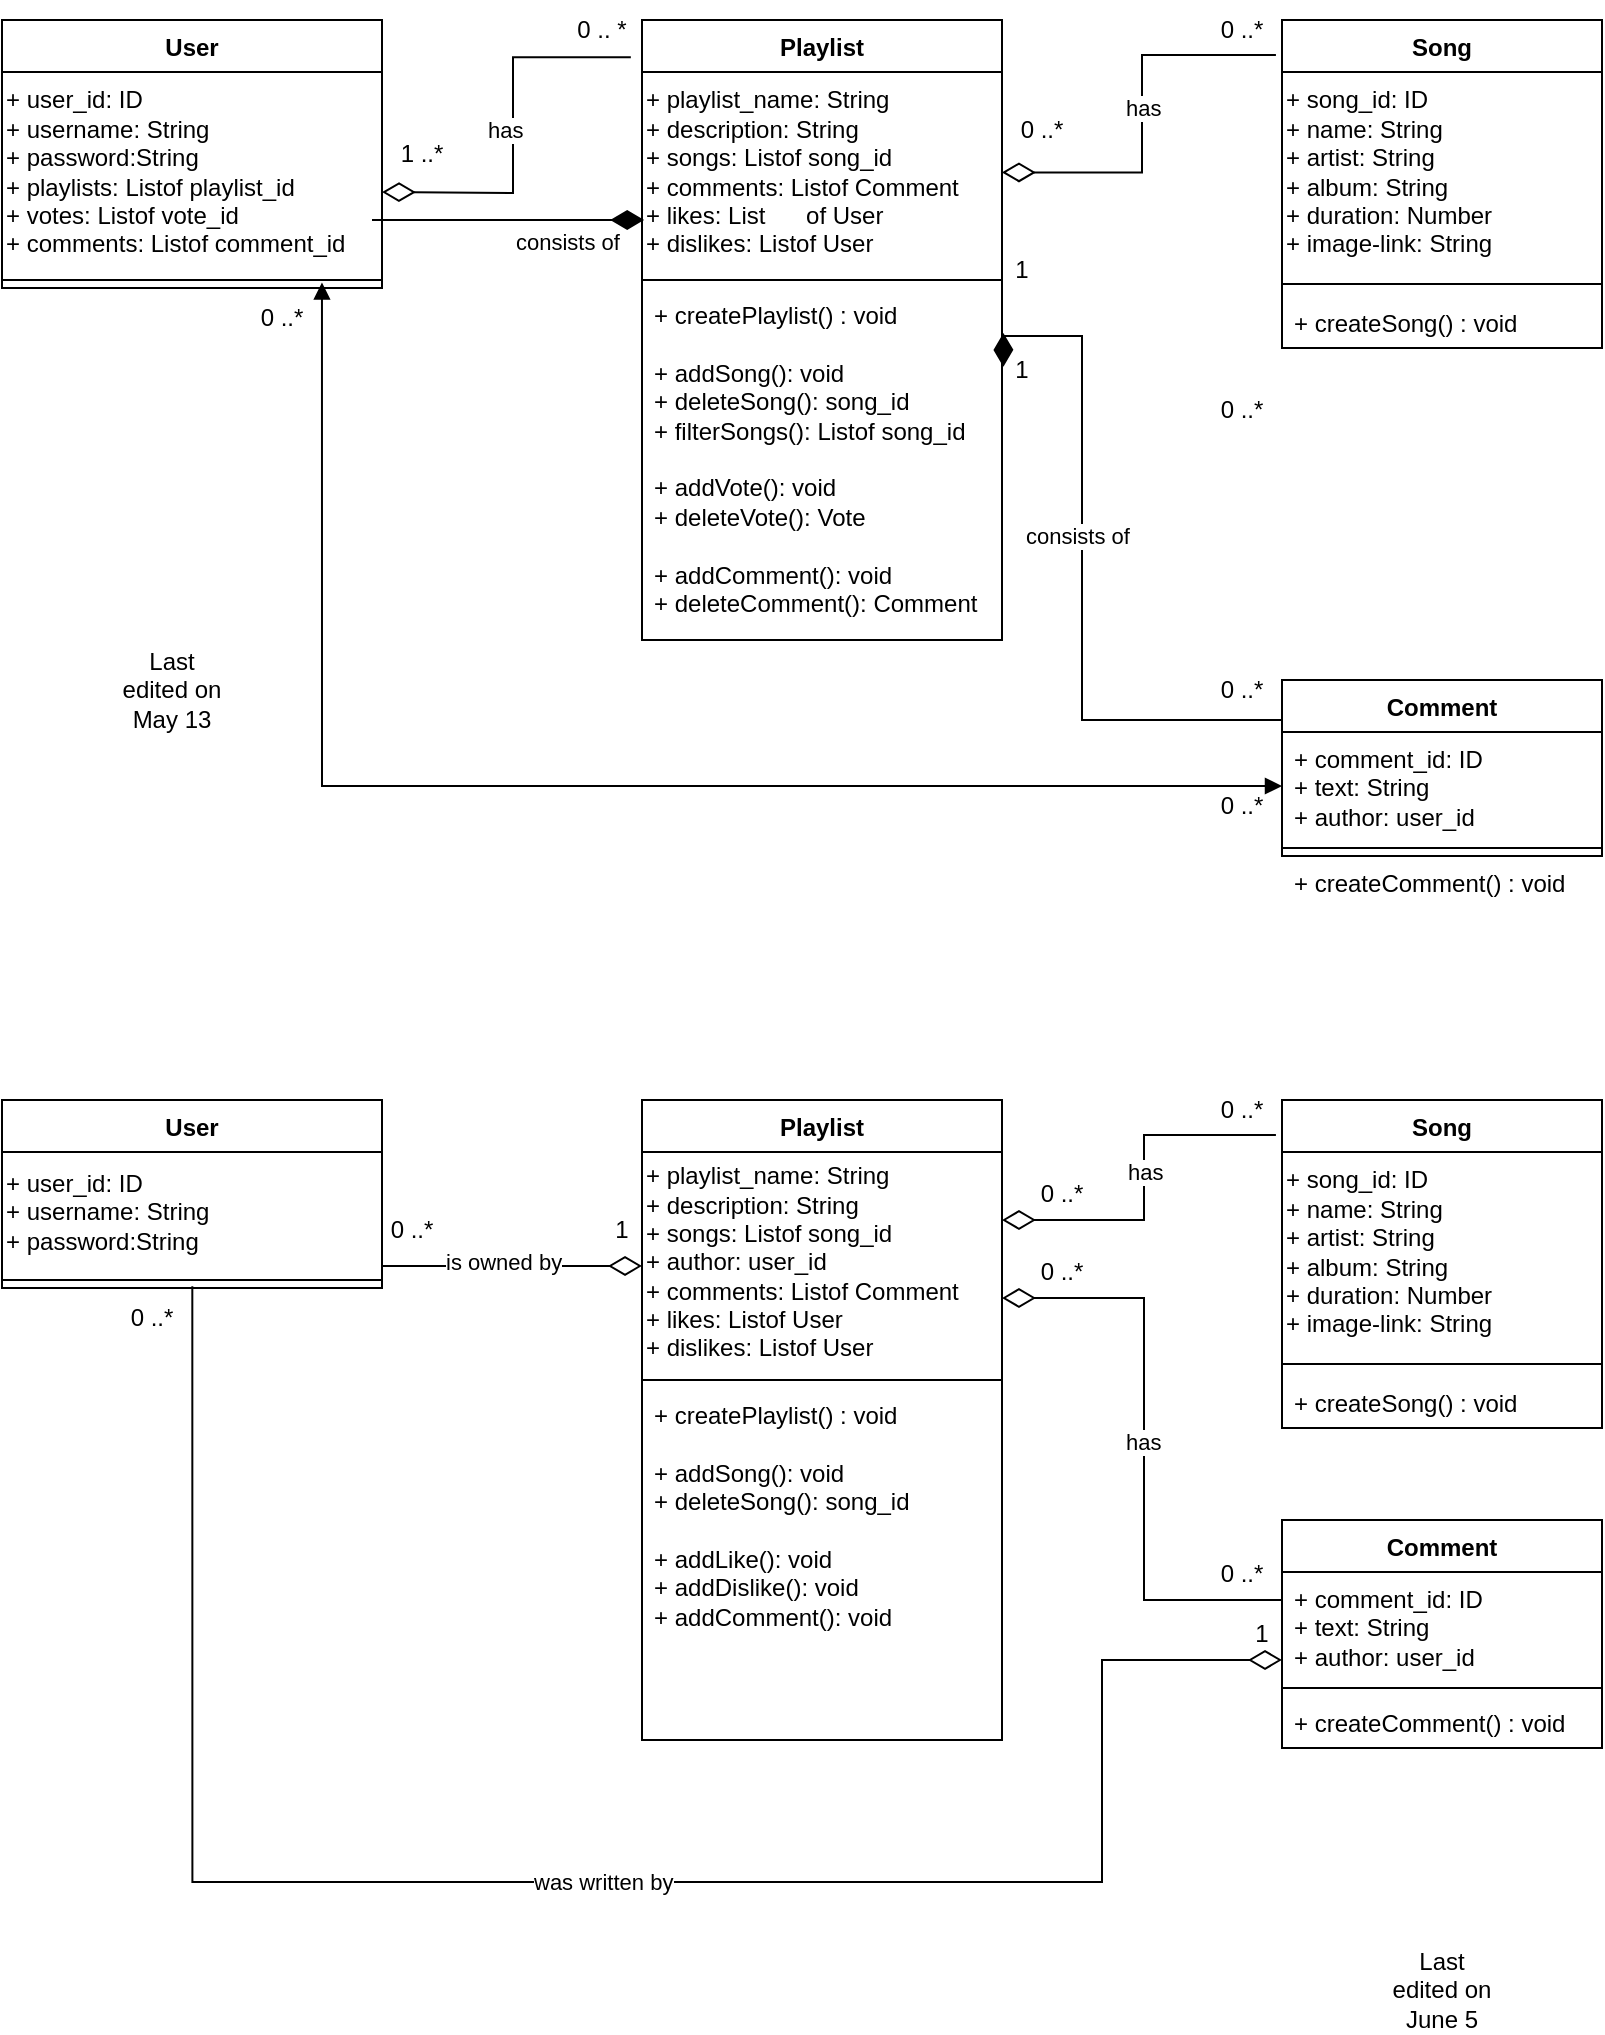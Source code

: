 <mxfile version="24.5.2" type="google">
  <diagram name="Page-1" id="3O3B5rHhHJ9zM2jJsyiS">
    <mxGraphModel grid="1" page="1" gridSize="10" guides="1" tooltips="1" connect="1" arrows="1" fold="1" pageScale="1" pageWidth="850" pageHeight="1100" math="0" shadow="0">
      <root>
        <mxCell id="0" />
        <mxCell id="1" parent="0" />
        <mxCell id="oV-xfCnzLCMi6xJUG7Fb-5" value="has" style="endArrow=none;html=1;endSize=12;startArrow=diamondThin;startSize=14;startFill=0;edgeStyle=orthogonalEdgeStyle;align=left;verticalAlign=bottom;rounded=0;endFill=0;entryX=-0.019;entryY=0.107;entryDx=0;entryDy=0;entryPerimeter=0;exitX=1;exitY=0.502;exitDx=0;exitDy=0;exitPerimeter=0;" edge="1" parent="1" source="oV-xfCnzLCMi6xJUG7Fb-21" target="oV-xfCnzLCMi6xJUG7Fb-12">
          <mxGeometry x="-0.043" y="10" relative="1" as="geometry">
            <mxPoint x="526" y="125" as="sourcePoint" />
            <mxPoint x="395" y="386.5" as="targetPoint" />
            <mxPoint as="offset" />
          </mxGeometry>
        </mxCell>
        <mxCell id="oV-xfCnzLCMi6xJUG7Fb-6" value="has" style="endArrow=none;html=1;endSize=12;startArrow=diamondThin;startSize=14;startFill=0;edgeStyle=orthogonalEdgeStyle;align=left;verticalAlign=bottom;rounded=0;endFill=0;entryX=-0.031;entryY=0.06;entryDx=0;entryDy=0;entryPerimeter=0;" edge="1" parent="1" target="oV-xfCnzLCMi6xJUG7Fb-20">
          <mxGeometry x="-0.084" y="15" relative="1" as="geometry">
            <mxPoint x="215" y="126" as="sourcePoint" />
            <mxPoint x="-95.0" y="107.3" as="targetPoint" />
            <mxPoint as="offset" />
          </mxGeometry>
        </mxCell>
        <mxCell id="oV-xfCnzLCMi6xJUG7Fb-12" value="Song" style="swimlane;fontStyle=1;align=center;verticalAlign=top;childLayout=stackLayout;horizontal=1;startSize=26;horizontalStack=0;resizeParent=1;resizeParentMax=0;resizeLast=0;collapsible=1;marginBottom=0;whiteSpace=wrap;html=1;" vertex="1" parent="1">
          <mxGeometry x="665" y="40" width="160" height="164" as="geometry" />
        </mxCell>
        <mxCell id="oV-xfCnzLCMi6xJUG7Fb-16" value="&lt;div style=&quot;&quot;&gt;+ song_id: ID&lt;/div&gt;+ name: String&lt;div&gt;+ artist: String&lt;/div&gt;&lt;div&gt;+ album: String&lt;/div&gt;&lt;div&gt;+ duration: Number&lt;/div&gt;&lt;div&gt;+ image-link: String&lt;/div&gt;" style="text;html=1;align=left;verticalAlign=middle;resizable=0;points=[];autosize=1;strokeColor=none;fillColor=none;" vertex="1" parent="oV-xfCnzLCMi6xJUG7Fb-12">
          <mxGeometry y="26" width="160" height="100" as="geometry" />
        </mxCell>
        <mxCell id="oV-xfCnzLCMi6xJUG7Fb-14" value="" style="line;strokeWidth=1;fillColor=none;align=left;verticalAlign=middle;spacingTop=-1;spacingLeft=3;spacingRight=3;rotatable=0;labelPosition=right;points=[];portConstraint=eastwest;strokeColor=inherit;" vertex="1" parent="oV-xfCnzLCMi6xJUG7Fb-12">
          <mxGeometry y="126" width="160" height="12" as="geometry" />
        </mxCell>
        <mxCell id="jWRxkWKOIwCTB0fjxyMb-1" value="&lt;div&gt;&lt;div&gt;+ createSong() : void&lt;/div&gt;&lt;/div&gt;" style="text;strokeColor=none;fillColor=none;align=left;verticalAlign=top;spacingLeft=4;spacingRight=4;overflow=hidden;rotatable=0;points=[[0,0.5],[1,0.5]];portConstraint=eastwest;whiteSpace=wrap;html=1;" vertex="1" parent="oV-xfCnzLCMi6xJUG7Fb-12">
          <mxGeometry y="138" width="160" height="26" as="geometry" />
        </mxCell>
        <mxCell id="oV-xfCnzLCMi6xJUG7Fb-20" value="Playlist" style="swimlane;fontStyle=1;align=center;verticalAlign=top;childLayout=stackLayout;horizontal=1;startSize=26;horizontalStack=0;resizeParent=1;resizeParentMax=0;resizeLast=0;collapsible=1;marginBottom=0;whiteSpace=wrap;html=1;" vertex="1" parent="1">
          <mxGeometry x="345" y="40" width="180" height="310" as="geometry" />
        </mxCell>
        <mxCell id="oV-xfCnzLCMi6xJUG7Fb-21" value="&lt;div style=&quot;&quot;&gt;+ playlist_name: String&lt;div&gt;+ description: String&lt;/div&gt;&lt;div&gt;+ songs: Listof song_id&lt;/div&gt;&lt;div&gt;+ comments: Listof Comment&lt;/div&gt;&lt;div&gt;+ likes: List&lt;span style=&quot;white-space: pre;&quot;&gt;&#x9;&lt;/span&gt;&lt;span style=&quot;background-color: initial;&quot;&gt;of User&lt;/span&gt;&lt;/div&gt;&lt;div&gt;+ dislikes: Listof User&lt;/div&gt;&lt;/div&gt;" style="text;html=1;align=left;verticalAlign=middle;resizable=0;points=[];autosize=1;strokeColor=none;fillColor=none;" vertex="1" parent="oV-xfCnzLCMi6xJUG7Fb-20">
          <mxGeometry y="26" width="180" height="100" as="geometry" />
        </mxCell>
        <mxCell id="oV-xfCnzLCMi6xJUG7Fb-22" value="" style="line;strokeWidth=1;fillColor=none;align=left;verticalAlign=middle;spacingTop=-1;spacingLeft=3;spacingRight=3;rotatable=0;labelPosition=right;points=[];portConstraint=eastwest;strokeColor=inherit;" vertex="1" parent="oV-xfCnzLCMi6xJUG7Fb-20">
          <mxGeometry y="126" width="180" height="8" as="geometry" />
        </mxCell>
        <mxCell id="daSE4AZXsaAKjnfObcW8-12" value="&lt;div&gt;&lt;div&gt;+ createPlaylist() : void&lt;/div&gt;&lt;div&gt;&lt;br&gt;&lt;/div&gt;&lt;div&gt;+ addSong(): void&lt;/div&gt;&lt;div&gt;+ deleteSong(): song_id&lt;/div&gt;&lt;/div&gt;&lt;div&gt;+ filterSongs(): Listof song_id&lt;br&gt;&lt;/div&gt;&lt;div&gt;&lt;br&gt;&lt;/div&gt;&lt;div&gt;&lt;div&gt;+ addVote(): void&lt;/div&gt;&lt;div&gt;+ deleteVote(): Vote&lt;/div&gt;&lt;/div&gt;&lt;div&gt;&lt;br&gt;&lt;/div&gt;&lt;div&gt;+ addComment(): void&lt;/div&gt;&lt;div&gt;+ deleteComment(): Comment&lt;/div&gt;" style="text;strokeColor=none;fillColor=none;align=left;verticalAlign=top;spacingLeft=4;spacingRight=4;overflow=hidden;rotatable=0;points=[[0,0.5],[1,0.5]];portConstraint=eastwest;whiteSpace=wrap;html=1;" vertex="1" parent="oV-xfCnzLCMi6xJUG7Fb-20">
          <mxGeometry y="134" width="180" height="176" as="geometry" />
        </mxCell>
        <mxCell id="oV-xfCnzLCMi6xJUG7Fb-24" value="User" style="swimlane;fontStyle=1;align=center;verticalAlign=top;childLayout=stackLayout;horizontal=1;startSize=26;horizontalStack=0;resizeParent=1;resizeParentMax=0;resizeLast=0;collapsible=1;marginBottom=0;whiteSpace=wrap;html=1;" vertex="1" parent="1">
          <mxGeometry x="25" y="40" width="190" height="134" as="geometry" />
        </mxCell>
        <mxCell id="oV-xfCnzLCMi6xJUG7Fb-25" value="&lt;div style=&quot;&quot;&gt;&lt;div&gt;+ user_id: ID&lt;/div&gt;+ username: String&lt;div&gt;+ password:String&lt;/div&gt;&lt;div&gt;+ playlists: Listof playlist_id&lt;/div&gt;&lt;div&gt;&lt;span style=&quot;background-color: initial;&quot;&gt;+ votes: Listof vote_id&amp;nbsp;&lt;/span&gt;&lt;/div&gt;&lt;div&gt;&lt;span style=&quot;background-color: initial;&quot;&gt;+ comments: Listof comment_id&lt;/span&gt;&lt;/div&gt;&lt;/div&gt;" style="text;html=1;align=left;verticalAlign=middle;resizable=0;points=[];autosize=1;strokeColor=none;fillColor=none;" vertex="1" parent="oV-xfCnzLCMi6xJUG7Fb-24">
          <mxGeometry y="26" width="190" height="100" as="geometry" />
        </mxCell>
        <mxCell id="oV-xfCnzLCMi6xJUG7Fb-26" value="" style="line;strokeWidth=1;fillColor=none;align=left;verticalAlign=middle;spacingTop=-1;spacingLeft=3;spacingRight=3;rotatable=0;labelPosition=right;points=[];portConstraint=eastwest;strokeColor=inherit;" vertex="1" parent="oV-xfCnzLCMi6xJUG7Fb-24">
          <mxGeometry y="126" width="190" height="8" as="geometry" />
        </mxCell>
        <mxCell id="daSE4AZXsaAKjnfObcW8-5" value="0 .. *" style="text;html=1;align=center;verticalAlign=middle;whiteSpace=wrap;rounded=0;" vertex="1" parent="1">
          <mxGeometry x="295" y="30" width="60" height="30" as="geometry" />
        </mxCell>
        <mxCell id="daSE4AZXsaAKjnfObcW8-6" value="0 ..*" style="text;html=1;align=center;verticalAlign=middle;whiteSpace=wrap;rounded=0;" vertex="1" parent="1">
          <mxGeometry x="615" y="30" width="60" height="30" as="geometry" />
        </mxCell>
        <mxCell id="daSE4AZXsaAKjnfObcW8-13" value="Comment" style="swimlane;fontStyle=1;align=center;verticalAlign=top;childLayout=stackLayout;horizontal=1;startSize=26;horizontalStack=0;resizeParent=1;resizeParentMax=0;resizeLast=0;collapsible=1;marginBottom=0;whiteSpace=wrap;html=1;" vertex="1" parent="1">
          <mxGeometry x="665" y="370" width="160" height="88" as="geometry" />
        </mxCell>
        <mxCell id="daSE4AZXsaAKjnfObcW8-14" value="+ comment_id: ID&lt;div&gt;+ text: String&lt;div&gt;+ author: user_id&lt;/div&gt;&lt;/div&gt;" style="text;strokeColor=none;fillColor=none;align=left;verticalAlign=top;spacingLeft=4;spacingRight=4;overflow=hidden;rotatable=0;points=[[0,0.5],[1,0.5]];portConstraint=eastwest;whiteSpace=wrap;html=1;" vertex="1" parent="daSE4AZXsaAKjnfObcW8-13">
          <mxGeometry y="26" width="160" height="54" as="geometry" />
        </mxCell>
        <mxCell id="daSE4AZXsaAKjnfObcW8-15" value="" style="line;strokeWidth=1;fillColor=none;align=left;verticalAlign=middle;spacingTop=-1;spacingLeft=3;spacingRight=3;rotatable=0;labelPosition=right;points=[];portConstraint=eastwest;strokeColor=inherit;" vertex="1" parent="daSE4AZXsaAKjnfObcW8-13">
          <mxGeometry y="80" width="160" height="8" as="geometry" />
        </mxCell>
        <mxCell id="jWRxkWKOIwCTB0fjxyMb-3" value="&lt;div&gt;&lt;div&gt;+ createComment() : void&lt;/div&gt;&lt;/div&gt;" style="text;strokeColor=none;fillColor=none;align=left;verticalAlign=top;spacingLeft=4;spacingRight=4;overflow=hidden;rotatable=0;points=[[0,0.5],[1,0.5]];portConstraint=eastwest;whiteSpace=wrap;html=1;" vertex="1" parent="daSE4AZXsaAKjnfObcW8-13">
          <mxGeometry y="88" width="160" height="26" as="geometry" />
        </mxCell>
        <mxCell id="daSE4AZXsaAKjnfObcW8-17" value="consists of" style="endArrow=none;html=1;endSize=12;startArrow=diamondThin;startSize=14;startFill=1;edgeStyle=orthogonalEdgeStyle;align=left;verticalAlign=bottom;rounded=0;endFill=0;exitX=0.006;exitY=0.74;exitDx=0;exitDy=0;exitPerimeter=0;" edge="1" parent="1" source="oV-xfCnzLCMi6xJUG7Fb-21">
          <mxGeometry x="-0.095" y="20" relative="1" as="geometry">
            <mxPoint y="290" as="sourcePoint" />
            <mxPoint x="220" y="140" as="targetPoint" />
            <mxPoint as="offset" />
            <Array as="points">
              <mxPoint x="210" y="140" />
            </Array>
          </mxGeometry>
        </mxCell>
        <mxCell id="daSE4AZXsaAKjnfObcW8-18" value="0 ..*" style="text;html=1;align=center;verticalAlign=middle;whiteSpace=wrap;rounded=0;" vertex="1" parent="1">
          <mxGeometry x="615" y="220" width="60" height="30" as="geometry" />
        </mxCell>
        <mxCell id="daSE4AZXsaAKjnfObcW8-25" value="0 ..*" style="text;html=1;align=center;verticalAlign=middle;whiteSpace=wrap;rounded=0;" vertex="1" parent="1">
          <mxGeometry x="615" y="418" width="60" height="30" as="geometry" />
        </mxCell>
        <mxCell id="daSE4AZXsaAKjnfObcW8-30" value="consists of" style="endArrow=none;html=1;endSize=12;startArrow=diamondThin;startSize=14;startFill=1;edgeStyle=orthogonalEdgeStyle;align=left;verticalAlign=bottom;rounded=0;endFill=0;entryX=0;entryY=0.25;entryDx=0;entryDy=0;exitX=1.004;exitY=0.224;exitDx=0;exitDy=0;exitPerimeter=0;" edge="1" parent="1" source="daSE4AZXsaAKjnfObcW8-12" target="daSE4AZXsaAKjnfObcW8-13">
          <mxGeometry x="-0.058" y="-30" relative="1" as="geometry">
            <mxPoint x="525" y="141" as="sourcePoint" />
            <mxPoint x="675" y="260" as="targetPoint" />
            <mxPoint as="offset" />
            <Array as="points">
              <mxPoint x="565" y="198" />
              <mxPoint x="565" y="390" />
            </Array>
          </mxGeometry>
        </mxCell>
        <mxCell id="daSE4AZXsaAKjnfObcW8-31" value="0 ..*" style="text;html=1;align=center;verticalAlign=middle;whiteSpace=wrap;rounded=0;" vertex="1" parent="1">
          <mxGeometry x="615" y="360" width="60" height="30" as="geometry" />
        </mxCell>
        <mxCell id="daSE4AZXsaAKjnfObcW8-32" value="1" style="text;html=1;align=center;verticalAlign=middle;whiteSpace=wrap;rounded=0;" vertex="1" parent="1">
          <mxGeometry x="505" y="200" width="60" height="30" as="geometry" />
        </mxCell>
        <mxCell id="daSE4AZXsaAKjnfObcW8-33" value="1" style="text;html=1;align=center;verticalAlign=middle;whiteSpace=wrap;rounded=0;" vertex="1" parent="1">
          <mxGeometry x="505" y="150" width="60" height="30" as="geometry" />
        </mxCell>
        <mxCell id="daSE4AZXsaAKjnfObcW8-38" value="" style="endArrow=block;startArrow=block;endFill=1;startFill=1;html=1;rounded=0;exitX=0.842;exitY=0.65;exitDx=0;exitDy=0;exitPerimeter=0;edgeStyle=orthogonalEdgeStyle;entryX=0;entryY=0.5;entryDx=0;entryDy=0;" edge="1" parent="1" source="oV-xfCnzLCMi6xJUG7Fb-26" target="daSE4AZXsaAKjnfObcW8-14">
          <mxGeometry width="160" relative="1" as="geometry">
            <mxPoint x="78" y="260" as="sourcePoint" />
            <mxPoint x="525" y="415" as="targetPoint" />
            <Array as="points">
              <mxPoint x="185" y="423" />
            </Array>
          </mxGeometry>
        </mxCell>
        <mxCell id="daSE4AZXsaAKjnfObcW8-39" value="0 ..*" style="text;html=1;align=center;verticalAlign=middle;whiteSpace=wrap;rounded=0;" vertex="1" parent="1">
          <mxGeometry x="135" y="174" width="60" height="30" as="geometry" />
        </mxCell>
        <mxCell id="daSE4AZXsaAKjnfObcW8-40" value="0 ..*" style="text;html=1;align=center;verticalAlign=middle;whiteSpace=wrap;rounded=0;" vertex="1" parent="1">
          <mxGeometry x="515" y="80" width="60" height="30" as="geometry" />
        </mxCell>
        <mxCell id="daSE4AZXsaAKjnfObcW8-41" value="1 ..*" style="text;html=1;align=center;verticalAlign=middle;whiteSpace=wrap;rounded=0;" vertex="1" parent="1">
          <mxGeometry x="205" y="92" width="60" height="30" as="geometry" />
        </mxCell>
        <mxCell id="0omYh-wccldowQvee3EX-1" value="has" style="endArrow=none;html=1;endSize=12;startArrow=diamondThin;startSize=14;startFill=0;edgeStyle=orthogonalEdgeStyle;align=left;verticalAlign=bottom;rounded=0;endFill=0;entryX=-0.019;entryY=0.107;entryDx=0;entryDy=0;entryPerimeter=0;" edge="1" parent="1" source="0omYh-wccldowQvee3EX-33" target="0omYh-wccldowQvee3EX-3">
          <mxGeometry x="-0.044" y="10" relative="1" as="geometry">
            <mxPoint x="535" y="640" as="sourcePoint" />
            <mxPoint x="395" y="926.5" as="targetPoint" />
            <mxPoint as="offset" />
            <Array as="points">
              <mxPoint x="596" y="640" />
              <mxPoint x="596" y="597" />
            </Array>
          </mxGeometry>
        </mxCell>
        <mxCell id="0omYh-wccldowQvee3EX-3" value="Song" style="swimlane;fontStyle=1;align=center;verticalAlign=top;childLayout=stackLayout;horizontal=1;startSize=26;horizontalStack=0;resizeParent=1;resizeParentMax=0;resizeLast=0;collapsible=1;marginBottom=0;whiteSpace=wrap;html=1;" vertex="1" parent="1">
          <mxGeometry x="665" y="580" width="160" height="164" as="geometry" />
        </mxCell>
        <mxCell id="0omYh-wccldowQvee3EX-4" value="&lt;div style=&quot;&quot;&gt;+ song_id: ID&lt;/div&gt;+ name: String&lt;div&gt;+ artist: String&lt;/div&gt;&lt;div&gt;+ album: String&lt;/div&gt;&lt;div&gt;+ duration: Number&lt;/div&gt;&lt;div&gt;+ image-link: String&lt;/div&gt;" style="text;html=1;align=left;verticalAlign=middle;resizable=0;points=[];autosize=1;strokeColor=none;fillColor=none;" vertex="1" parent="0omYh-wccldowQvee3EX-3">
          <mxGeometry y="26" width="160" height="100" as="geometry" />
        </mxCell>
        <mxCell id="0omYh-wccldowQvee3EX-5" value="" style="line;strokeWidth=1;fillColor=none;align=left;verticalAlign=middle;spacingTop=-1;spacingLeft=3;spacingRight=3;rotatable=0;labelPosition=right;points=[];portConstraint=eastwest;strokeColor=inherit;" vertex="1" parent="0omYh-wccldowQvee3EX-3">
          <mxGeometry y="126" width="160" height="12" as="geometry" />
        </mxCell>
        <mxCell id="0omYh-wccldowQvee3EX-6" value="&lt;div&gt;&lt;div&gt;+ createSong() : void&lt;/div&gt;&lt;/div&gt;" style="text;strokeColor=none;fillColor=none;align=left;verticalAlign=top;spacingLeft=4;spacingRight=4;overflow=hidden;rotatable=0;points=[[0,0.5],[1,0.5]];portConstraint=eastwest;whiteSpace=wrap;html=1;" vertex="1" parent="0omYh-wccldowQvee3EX-3">
          <mxGeometry y="138" width="160" height="26" as="geometry" />
        </mxCell>
        <mxCell id="0omYh-wccldowQvee3EX-7" value="Playlist" style="swimlane;fontStyle=1;align=center;verticalAlign=top;childLayout=stackLayout;horizontal=1;startSize=26;horizontalStack=0;resizeParent=1;resizeParentMax=0;resizeLast=0;collapsible=1;marginBottom=0;whiteSpace=wrap;html=1;" vertex="1" parent="1">
          <mxGeometry x="345" y="580" width="180" height="320" as="geometry" />
        </mxCell>
        <mxCell id="0omYh-wccldowQvee3EX-33" value="&lt;div style=&quot;&quot;&gt;+ playlist_name: String&lt;div&gt;+ description: String&lt;/div&gt;&lt;div&gt;+ songs: Listof song_id&lt;/div&gt;&lt;div&gt;+ author: user_id&lt;/div&gt;&lt;div&gt;+ comments: Listof Comment&lt;/div&gt;&lt;div&gt;+ likes: List&lt;span style=&quot;background-color: initial;&quot;&gt;of User&lt;/span&gt;&lt;/div&gt;&lt;div&gt;+ dislikes: Listof User&lt;/div&gt;&lt;/div&gt;" style="text;html=1;align=left;verticalAlign=middle;resizable=0;points=[];autosize=1;strokeColor=none;fillColor=none;" vertex="1" parent="0omYh-wccldowQvee3EX-7">
          <mxGeometry y="26" width="180" height="110" as="geometry" />
        </mxCell>
        <mxCell id="0omYh-wccldowQvee3EX-9" value="" style="line;strokeWidth=1;fillColor=none;align=left;verticalAlign=middle;spacingTop=-1;spacingLeft=3;spacingRight=3;rotatable=0;labelPosition=right;points=[];portConstraint=eastwest;strokeColor=inherit;" vertex="1" parent="0omYh-wccldowQvee3EX-7">
          <mxGeometry y="136" width="180" height="8" as="geometry" />
        </mxCell>
        <mxCell id="0omYh-wccldowQvee3EX-10" value="&lt;div&gt;&lt;div&gt;+ createPlaylist() : void&lt;/div&gt;&lt;div&gt;&lt;br&gt;&lt;/div&gt;&lt;div&gt;+ addSong(): void&lt;/div&gt;&lt;div&gt;+ deleteSong(): song_id&lt;/div&gt;&lt;/div&gt;&lt;div&gt;&lt;br&gt;&lt;/div&gt;&lt;div&gt;&lt;div&gt;+ addLike(): void&lt;/div&gt;&lt;div&gt;+ addDislike(): void&lt;/div&gt;&lt;/div&gt;&lt;div&gt;+ addComment(): void&lt;/div&gt;" style="text;strokeColor=none;fillColor=none;align=left;verticalAlign=top;spacingLeft=4;spacingRight=4;overflow=hidden;rotatable=0;points=[[0,0.5],[1,0.5]];portConstraint=eastwest;whiteSpace=wrap;html=1;" vertex="1" parent="0omYh-wccldowQvee3EX-7">
          <mxGeometry y="144" width="180" height="176" as="geometry" />
        </mxCell>
        <mxCell id="0omYh-wccldowQvee3EX-11" value="User" style="swimlane;fontStyle=1;align=center;verticalAlign=top;childLayout=stackLayout;horizontal=1;startSize=26;horizontalStack=0;resizeParent=1;resizeParentMax=0;resizeLast=0;collapsible=1;marginBottom=0;whiteSpace=wrap;html=1;" vertex="1" parent="1">
          <mxGeometry x="25" y="580" width="190" height="94" as="geometry" />
        </mxCell>
        <mxCell id="0omYh-wccldowQvee3EX-12" value="&lt;div style=&quot;&quot;&gt;&lt;div&gt;+ user_id: ID&lt;/div&gt;+ username: String&lt;div&gt;+ password:String&lt;/div&gt;&lt;/div&gt;" style="text;html=1;align=left;verticalAlign=middle;resizable=0;points=[];autosize=1;strokeColor=none;fillColor=none;" vertex="1" parent="0omYh-wccldowQvee3EX-11">
          <mxGeometry y="26" width="190" height="60" as="geometry" />
        </mxCell>
        <mxCell id="0omYh-wccldowQvee3EX-13" value="" style="line;strokeWidth=1;fillColor=none;align=left;verticalAlign=middle;spacingTop=-1;spacingLeft=3;spacingRight=3;rotatable=0;labelPosition=right;points=[];portConstraint=eastwest;strokeColor=inherit;" vertex="1" parent="0omYh-wccldowQvee3EX-11">
          <mxGeometry y="86" width="190" height="8" as="geometry" />
        </mxCell>
        <mxCell id="0omYh-wccldowQvee3EX-15" value="0 ..*" style="text;html=1;align=center;verticalAlign=middle;whiteSpace=wrap;rounded=0;" vertex="1" parent="1">
          <mxGeometry x="615" y="570" width="60" height="30" as="geometry" />
        </mxCell>
        <mxCell id="0omYh-wccldowQvee3EX-16" value="Comment" style="swimlane;fontStyle=1;align=center;verticalAlign=top;childLayout=stackLayout;horizontal=1;startSize=26;horizontalStack=0;resizeParent=1;resizeParentMax=0;resizeLast=0;collapsible=1;marginBottom=0;whiteSpace=wrap;html=1;" vertex="1" parent="1">
          <mxGeometry x="665" y="790" width="160" height="114" as="geometry" />
        </mxCell>
        <mxCell id="0omYh-wccldowQvee3EX-17" value="+ comment_id: ID&lt;div&gt;+ text: String&lt;div&gt;+ author: user_id&lt;/div&gt;&lt;/div&gt;" style="text;strokeColor=none;fillColor=none;align=left;verticalAlign=top;spacingLeft=4;spacingRight=4;overflow=hidden;rotatable=0;points=[[0,0.5],[1,0.5]];portConstraint=eastwest;whiteSpace=wrap;html=1;" vertex="1" parent="0omYh-wccldowQvee3EX-16">
          <mxGeometry y="26" width="160" height="54" as="geometry" />
        </mxCell>
        <mxCell id="0omYh-wccldowQvee3EX-18" value="" style="line;strokeWidth=1;fillColor=none;align=left;verticalAlign=middle;spacingTop=-1;spacingLeft=3;spacingRight=3;rotatable=0;labelPosition=right;points=[];portConstraint=eastwest;strokeColor=inherit;" vertex="1" parent="0omYh-wccldowQvee3EX-16">
          <mxGeometry y="80" width="160" height="8" as="geometry" />
        </mxCell>
        <mxCell id="0omYh-wccldowQvee3EX-19" value="&lt;div&gt;&lt;div&gt;+ createComment() : void&lt;/div&gt;&lt;/div&gt;" style="text;strokeColor=none;fillColor=none;align=left;verticalAlign=top;spacingLeft=4;spacingRight=4;overflow=hidden;rotatable=0;points=[[0,0.5],[1,0.5]];portConstraint=eastwest;whiteSpace=wrap;html=1;" vertex="1" parent="0omYh-wccldowQvee3EX-16">
          <mxGeometry y="88" width="160" height="26" as="geometry" />
        </mxCell>
        <mxCell id="0omYh-wccldowQvee3EX-29" value="0 ..*" style="text;html=1;align=center;verticalAlign=middle;whiteSpace=wrap;rounded=0;" vertex="1" parent="1">
          <mxGeometry x="525" y="612" width="60" height="30" as="geometry" />
        </mxCell>
        <mxCell id="0omYh-wccldowQvee3EX-32" value="is owned by" style="endArrow=none;html=1;endSize=12;startArrow=diamondThin;startSize=14;startFill=0;edgeStyle=orthogonalEdgeStyle;align=left;verticalAlign=bottom;rounded=0;endFill=0;" edge="1" parent="1" source="0omYh-wccldowQvee3EX-33">
          <mxGeometry x="0.515" y="7" relative="1" as="geometry">
            <mxPoint x="335" y="670" as="sourcePoint" />
            <mxPoint x="215" y="661" as="targetPoint" />
            <Array as="points">
              <mxPoint x="215" y="663" />
            </Array>
            <mxPoint as="offset" />
          </mxGeometry>
        </mxCell>
        <mxCell id="0omYh-wccldowQvee3EX-34" value="1" style="text;html=1;align=center;verticalAlign=middle;whiteSpace=wrap;rounded=0;" vertex="1" parent="1">
          <mxGeometry x="305" y="630" width="60" height="30" as="geometry" />
        </mxCell>
        <mxCell id="0omYh-wccldowQvee3EX-35" value="0 ..*" style="text;html=1;align=center;verticalAlign=middle;whiteSpace=wrap;rounded=0;" vertex="1" parent="1">
          <mxGeometry x="200" y="630" width="60" height="30" as="geometry" />
        </mxCell>
        <mxCell id="0omYh-wccldowQvee3EX-38" value="was written by" style="endArrow=none;html=1;endSize=12;startArrow=diamondThin;startSize=14;startFill=0;edgeStyle=orthogonalEdgeStyle;align=left;verticalAlign=bottom;rounded=0;endFill=0;entryX=0.836;entryY=-0.028;entryDx=0;entryDy=0;entryPerimeter=0;" edge="1" parent="1" target="0omYh-wccldowQvee3EX-40">
          <mxGeometry x="0.021" y="9" relative="1" as="geometry">
            <mxPoint x="665" y="860" as="sourcePoint" />
            <mxPoint x="400" y="971" as="targetPoint" />
            <Array as="points">
              <mxPoint x="575" y="860" />
              <mxPoint x="575" y="971" />
              <mxPoint x="120" y="971" />
            </Array>
            <mxPoint as="offset" />
          </mxGeometry>
        </mxCell>
        <mxCell id="0omYh-wccldowQvee3EX-39" value="1" style="text;html=1;align=center;verticalAlign=middle;whiteSpace=wrap;rounded=0;" vertex="1" parent="1">
          <mxGeometry x="625" y="832" width="60" height="30" as="geometry" />
        </mxCell>
        <mxCell id="0omYh-wccldowQvee3EX-40" value="0 ..*" style="text;html=1;align=center;verticalAlign=middle;whiteSpace=wrap;rounded=0;" vertex="1" parent="1">
          <mxGeometry x="70" y="674" width="60" height="30" as="geometry" />
        </mxCell>
        <mxCell id="0omYh-wccldowQvee3EX-41" value="has" style="endArrow=none;html=1;endSize=12;startArrow=diamondThin;startSize=14;startFill=0;edgeStyle=orthogonalEdgeStyle;align=left;verticalAlign=bottom;rounded=0;endFill=0;" edge="1" parent="1" target="0omYh-wccldowQvee3EX-17">
          <mxGeometry x="0.045" y="-11" relative="1" as="geometry">
            <mxPoint x="525" y="679" as="sourcePoint" />
            <mxPoint x="662" y="637" as="targetPoint" />
            <mxPoint as="offset" />
            <Array as="points">
              <mxPoint x="596" y="679" />
              <mxPoint x="596" y="830" />
            </Array>
          </mxGeometry>
        </mxCell>
        <mxCell id="0omYh-wccldowQvee3EX-42" value="0 ..*" style="text;html=1;align=center;verticalAlign=middle;whiteSpace=wrap;rounded=0;" vertex="1" parent="1">
          <mxGeometry x="615" y="802" width="60" height="30" as="geometry" />
        </mxCell>
        <mxCell id="0omYh-wccldowQvee3EX-43" value="0 ..*" style="text;html=1;align=center;verticalAlign=middle;whiteSpace=wrap;rounded=0;" vertex="1" parent="1">
          <mxGeometry x="525" y="651" width="60" height="30" as="geometry" />
        </mxCell>
        <mxCell id="5d2DTbleBKwM-s0PDQi9-2" value="Last edited on May 13" style="text;strokeColor=none;align=center;fillColor=none;html=1;verticalAlign=middle;whiteSpace=wrap;rounded=0;" vertex="1" parent="1">
          <mxGeometry x="80" y="360" width="60" height="30" as="geometry" />
        </mxCell>
        <mxCell id="5d2DTbleBKwM-s0PDQi9-3" value="Last edited on June 5" style="text;strokeColor=none;align=center;fillColor=none;html=1;verticalAlign=middle;whiteSpace=wrap;rounded=0;" vertex="1" parent="1">
          <mxGeometry x="715" y="1010" width="60" height="30" as="geometry" />
        </mxCell>
      </root>
    </mxGraphModel>
  </diagram>
</mxfile>
